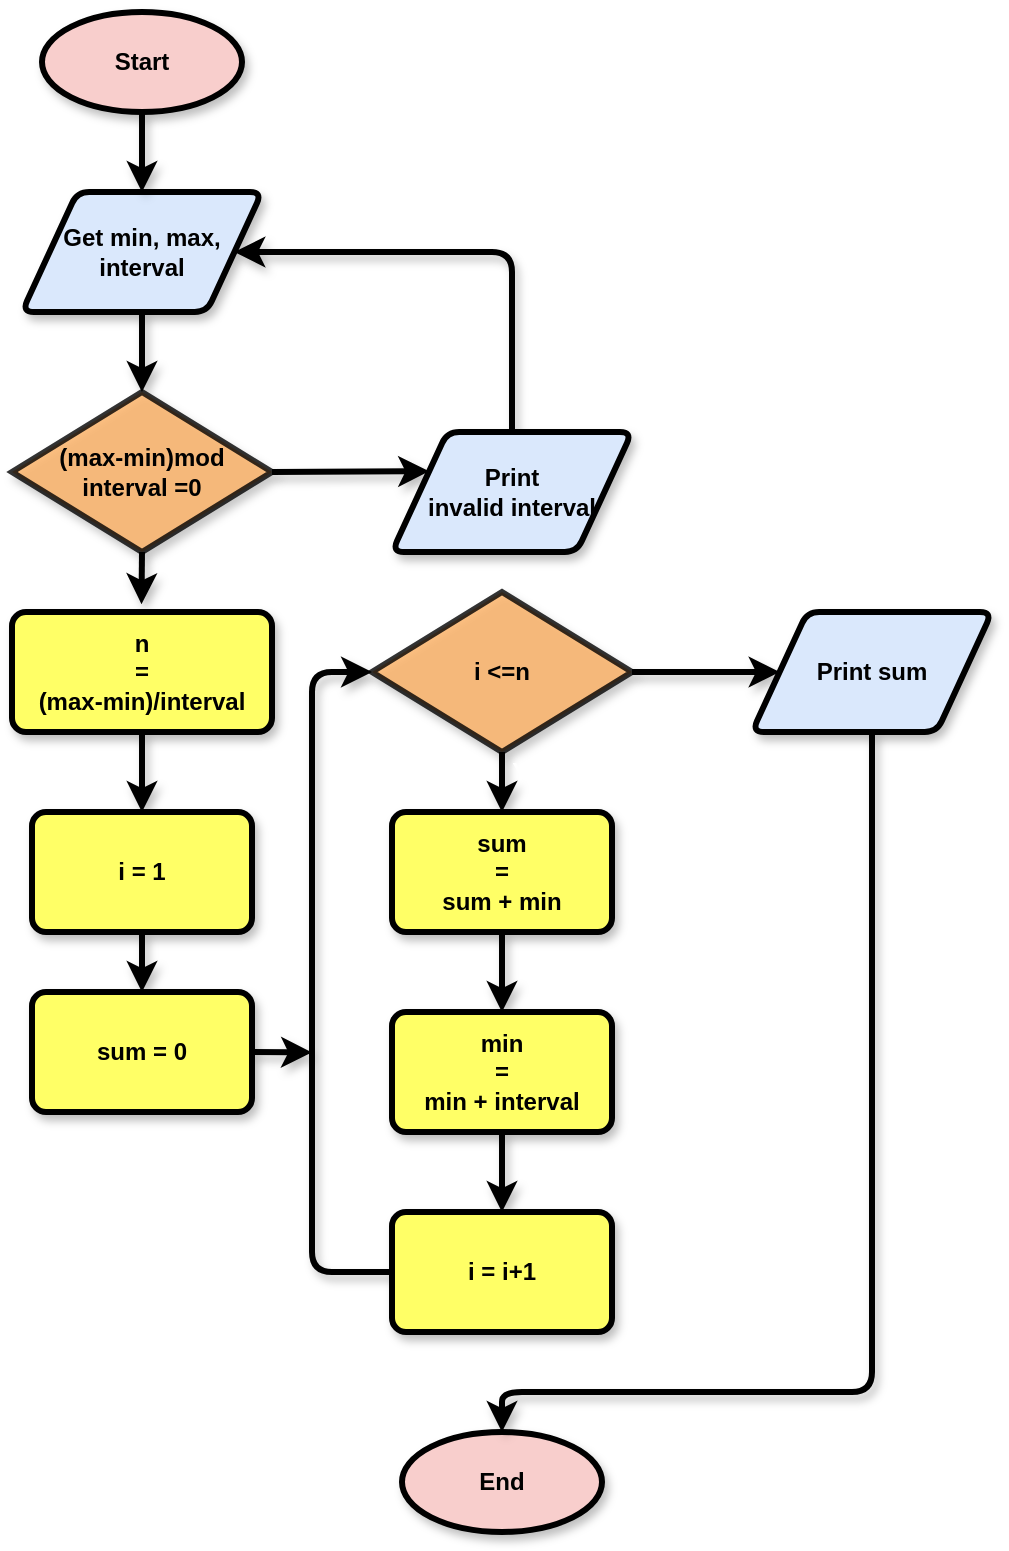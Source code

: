 <mxfile>
    <diagram id="k0XFcWVcdZOPJaCKtQJS" name="Page-1">
        <mxGraphModel dx="1118" dy="790" grid="1" gridSize="10" guides="1" tooltips="1" connect="1" arrows="1" fold="1" page="1" pageScale="1" pageWidth="850" pageHeight="1100" math="0" shadow="0">
            <root>
                <mxCell id="0"/>
                <mxCell id="1" parent="0"/>
                <mxCell id="19" style="edgeStyle=none;html=1;exitX=0.5;exitY=1;exitDx=0;exitDy=0;entryX=0.5;entryY=0;entryDx=0;entryDy=0;entryPerimeter=0;fontStyle=1;shadow=1;strokeWidth=3;strokeColor=#000000;fontColor=#000000;" edge="1" parent="1" source="3" target="4">
                    <mxGeometry relative="1" as="geometry"/>
                </mxCell>
                <mxCell id="3" value="Get min, max,&lt;br&gt;interval" style="shape=parallelogram;html=1;strokeWidth=3;perimeter=parallelogramPerimeter;whiteSpace=wrap;rounded=1;arcSize=12;size=0.23;fontStyle=1;shadow=1;strokeColor=#000000;fillColor=#dae8fc;fontColor=#000000;" vertex="1" parent="1">
                    <mxGeometry x="15" y="130" width="120" height="60" as="geometry"/>
                </mxCell>
                <mxCell id="20" style="edgeStyle=none;html=1;exitX=1;exitY=0.5;exitDx=0;exitDy=0;exitPerimeter=0;entryX=0;entryY=0.25;entryDx=0;entryDy=0;fontStyle=1;shadow=1;strokeWidth=3;strokeColor=#000000;fontColor=#000000;" edge="1" parent="1" source="4" target="9">
                    <mxGeometry relative="1" as="geometry"/>
                </mxCell>
                <mxCell id="23" style="edgeStyle=none;html=1;exitX=0.5;exitY=1;exitDx=0;exitDy=0;exitPerimeter=0;entryX=0.498;entryY=-0.065;entryDx=0;entryDy=0;entryPerimeter=0;fontStyle=1;shadow=1;strokeWidth=3;strokeColor=#000000;fontColor=#000000;" edge="1" parent="1" source="4" target="5">
                    <mxGeometry relative="1" as="geometry"/>
                </mxCell>
                <mxCell id="4" value="(max-min)mod&lt;br&gt;interval =0" style="strokeWidth=3;html=1;shape=mxgraph.flowchart.decision;whiteSpace=wrap;fontStyle=1;shadow=1;strokeColor=#000000;fillColor=#FFB366;fontColor=#000000;opacity=80;" vertex="1" parent="1">
                    <mxGeometry x="10" y="230" width="130" height="80" as="geometry"/>
                </mxCell>
                <mxCell id="24" style="edgeStyle=none;html=1;exitX=0.5;exitY=1;exitDx=0;exitDy=0;entryX=0.5;entryY=0;entryDx=0;entryDy=0;fontStyle=1;shadow=1;strokeWidth=3;strokeColor=#000000;fontColor=#000000;" edge="1" parent="1" source="5" target="7">
                    <mxGeometry relative="1" as="geometry"/>
                </mxCell>
                <mxCell id="5" value="n&lt;br&gt;=&lt;br&gt;(max-min)/interval" style="rounded=1;whiteSpace=wrap;html=1;absoluteArcSize=1;arcSize=14;strokeWidth=3;fontStyle=1;shadow=1;strokeColor=#000000;fillColor=#FFFF66;fontColor=#000000;" vertex="1" parent="1">
                    <mxGeometry x="10" y="340" width="130" height="60" as="geometry"/>
                </mxCell>
                <mxCell id="25" style="edgeStyle=none;html=1;exitX=0.5;exitY=1;exitDx=0;exitDy=0;entryX=0.5;entryY=0;entryDx=0;entryDy=0;fontStyle=1;shadow=1;strokeWidth=3;strokeColor=#000000;fontColor=#000000;" edge="1" parent="1" source="7" target="8">
                    <mxGeometry relative="1" as="geometry"/>
                </mxCell>
                <mxCell id="7" value="i = 1" style="rounded=1;whiteSpace=wrap;html=1;absoluteArcSize=1;arcSize=14;strokeWidth=3;fontStyle=1;shadow=1;strokeColor=#000000;fillColor=#FFFF66;fontColor=#000000;" vertex="1" parent="1">
                    <mxGeometry x="20" y="440" width="110" height="60" as="geometry"/>
                </mxCell>
                <mxCell id="27" style="edgeStyle=none;html=1;exitX=1;exitY=0.5;exitDx=0;exitDy=0;fontStyle=1;shadow=1;strokeWidth=3;strokeColor=#000000;fontColor=#000000;" edge="1" parent="1" source="8">
                    <mxGeometry relative="1" as="geometry">
                        <mxPoint x="160" y="560.241" as="targetPoint"/>
                    </mxGeometry>
                </mxCell>
                <mxCell id="8" value="sum = 0" style="rounded=1;whiteSpace=wrap;html=1;absoluteArcSize=1;arcSize=14;strokeWidth=3;fontStyle=1;shadow=1;strokeColor=#000000;fillColor=#FFFF66;fontColor=#000000;" vertex="1" parent="1">
                    <mxGeometry x="20" y="530" width="110" height="60" as="geometry"/>
                </mxCell>
                <mxCell id="22" style="edgeStyle=none;html=1;exitX=0.5;exitY=0;exitDx=0;exitDy=0;entryX=1;entryY=0.5;entryDx=0;entryDy=0;fontStyle=1;shadow=1;strokeWidth=3;strokeColor=#000000;fontColor=#000000;" edge="1" parent="1" source="9" target="3">
                    <mxGeometry relative="1" as="geometry">
                        <Array as="points">
                            <mxPoint x="260" y="160"/>
                        </Array>
                    </mxGeometry>
                </mxCell>
                <mxCell id="9" value="Print&lt;br&gt;invalid interval" style="shape=parallelogram;html=1;strokeWidth=3;perimeter=parallelogramPerimeter;whiteSpace=wrap;rounded=1;arcSize=12;size=0.23;fontStyle=1;shadow=1;strokeColor=#000000;fillColor=#dae8fc;fontColor=#000000;" vertex="1" parent="1">
                    <mxGeometry x="200" y="250" width="120" height="60" as="geometry"/>
                </mxCell>
                <mxCell id="17" style="edgeStyle=none;html=1;exitX=1;exitY=0.5;exitDx=0;exitDy=0;exitPerimeter=0;entryX=0;entryY=0.5;entryDx=0;entryDy=0;fontStyle=1;shadow=1;strokeWidth=3;strokeColor=#000000;fontColor=#000000;" edge="1" parent="1" source="10" target="16">
                    <mxGeometry relative="1" as="geometry"/>
                </mxCell>
                <mxCell id="32" style="edgeStyle=none;html=1;exitX=0.5;exitY=1;exitDx=0;exitDy=0;exitPerimeter=0;entryX=0.5;entryY=0;entryDx=0;entryDy=0;fontStyle=1;shadow=1;strokeWidth=3;strokeColor=#000000;fontColor=#000000;" edge="1" parent="1" source="10" target="11">
                    <mxGeometry relative="1" as="geometry"/>
                </mxCell>
                <mxCell id="10" value="i &amp;lt;=n" style="strokeWidth=3;html=1;shape=mxgraph.flowchart.decision;whiteSpace=wrap;fontStyle=1;shadow=1;strokeColor=#000000;fillColor=#FFB366;fontColor=#000000;opacity=80;" vertex="1" parent="1">
                    <mxGeometry x="190" y="330" width="130" height="80" as="geometry"/>
                </mxCell>
                <mxCell id="29" style="edgeStyle=none;html=1;exitX=0.5;exitY=1;exitDx=0;exitDy=0;entryX=0.5;entryY=0;entryDx=0;entryDy=0;fontStyle=1;shadow=1;strokeWidth=3;strokeColor=#000000;fontColor=#000000;" edge="1" parent="1" source="11" target="12">
                    <mxGeometry relative="1" as="geometry"/>
                </mxCell>
                <mxCell id="11" value="sum&lt;br&gt;=&lt;br&gt;sum + min" style="rounded=1;whiteSpace=wrap;html=1;absoluteArcSize=1;arcSize=14;strokeWidth=3;fontStyle=1;shadow=1;strokeColor=#000000;fillColor=#FFFF66;fontColor=#000000;" vertex="1" parent="1">
                    <mxGeometry x="200" y="440" width="110" height="60" as="geometry"/>
                </mxCell>
                <mxCell id="30" style="edgeStyle=none;html=1;exitX=0.5;exitY=1;exitDx=0;exitDy=0;entryX=0.5;entryY=0;entryDx=0;entryDy=0;fontStyle=1;shadow=1;strokeWidth=3;strokeColor=#000000;fontColor=#000000;" edge="1" parent="1" source="12" target="13">
                    <mxGeometry relative="1" as="geometry"/>
                </mxCell>
                <mxCell id="12" value="min&lt;br&gt;=&lt;br&gt;min + interval" style="rounded=1;whiteSpace=wrap;html=1;absoluteArcSize=1;arcSize=14;strokeWidth=3;fontStyle=1;shadow=1;strokeColor=#000000;fillColor=#FFFF66;fontColor=#000000;" vertex="1" parent="1">
                    <mxGeometry x="200" y="540" width="110" height="60" as="geometry"/>
                </mxCell>
                <mxCell id="26" style="edgeStyle=none;html=1;exitX=0;exitY=0.5;exitDx=0;exitDy=0;entryX=0;entryY=0.5;entryDx=0;entryDy=0;entryPerimeter=0;fontStyle=1;shadow=1;strokeWidth=3;strokeColor=#000000;fontColor=#000000;" edge="1" parent="1" source="13" target="10">
                    <mxGeometry relative="1" as="geometry">
                        <Array as="points">
                            <mxPoint x="160" y="670"/>
                            <mxPoint x="160" y="370"/>
                        </Array>
                    </mxGeometry>
                </mxCell>
                <mxCell id="13" value="i = i+1" style="rounded=1;whiteSpace=wrap;html=1;absoluteArcSize=1;arcSize=14;strokeWidth=3;fontStyle=1;shadow=1;strokeColor=#000000;fillColor=#FFFF66;fontColor=#000000;" vertex="1" parent="1">
                    <mxGeometry x="200" y="640" width="110" height="60" as="geometry"/>
                </mxCell>
                <mxCell id="18" style="edgeStyle=none;html=1;exitX=0.5;exitY=1;exitDx=0;exitDy=0;exitPerimeter=0;entryX=0.5;entryY=0;entryDx=0;entryDy=0;fontStyle=1;shadow=1;strokeWidth=3;strokeColor=#000000;fontColor=#000000;" edge="1" parent="1" source="14" target="3">
                    <mxGeometry relative="1" as="geometry"/>
                </mxCell>
                <mxCell id="14" value="Start" style="strokeWidth=3;html=1;shape=mxgraph.flowchart.start_1;whiteSpace=wrap;fontStyle=1;shadow=1;strokeColor=#000000;fillColor=#f8cecc;fontColor=#000000;" vertex="1" parent="1">
                    <mxGeometry x="25" y="40" width="100" height="50" as="geometry"/>
                </mxCell>
                <mxCell id="15" value="End" style="strokeWidth=3;html=1;shape=mxgraph.flowchart.start_1;whiteSpace=wrap;fontStyle=1;shadow=1;fillColor=#f8cecc;strokeColor=#000000;fontColor=#000000;" vertex="1" parent="1">
                    <mxGeometry x="205" y="750" width="100" height="50" as="geometry"/>
                </mxCell>
                <mxCell id="31" style="edgeStyle=none;html=1;exitX=0.5;exitY=1;exitDx=0;exitDy=0;entryX=0.5;entryY=0;entryDx=0;entryDy=0;entryPerimeter=0;fontStyle=1;shadow=1;strokeWidth=3;strokeColor=#000000;fontColor=#000000;" edge="1" parent="1" source="16" target="15">
                    <mxGeometry relative="1" as="geometry">
                        <Array as="points">
                            <mxPoint x="440" y="730"/>
                            <mxPoint x="255" y="730"/>
                        </Array>
                    </mxGeometry>
                </mxCell>
                <mxCell id="16" value="Print sum" style="shape=parallelogram;html=1;strokeWidth=3;perimeter=parallelogramPerimeter;whiteSpace=wrap;rounded=1;arcSize=12;size=0.23;fontStyle=1;shadow=1;strokeColor=#000000;fillColor=#dae8fc;fontColor=#000000;" vertex="1" parent="1">
                    <mxGeometry x="380" y="340" width="120" height="60" as="geometry"/>
                </mxCell>
                <mxCell id="33" value="No" style="text;html=1;resizable=0;autosize=1;align=center;verticalAlign=middle;points=[];fillColor=none;strokeColor=none;rounded=0;fontStyle=1;shadow=1;strokeWidth=3;fontColor=#FFFFFF;" vertex="1" parent="1">
                    <mxGeometry x="340" y="350" width="30" height="20" as="geometry"/>
                </mxCell>
                <mxCell id="34" value="Yes" style="text;html=1;resizable=0;autosize=1;align=center;verticalAlign=middle;points=[];fillColor=none;strokeColor=none;rounded=0;fontStyle=1;shadow=1;strokeWidth=3;fontColor=#FFFFFF;" vertex="1" parent="1">
                    <mxGeometry x="250" y="410" width="40" height="20" as="geometry"/>
                </mxCell>
                <mxCell id="35" value="No" style="text;html=1;resizable=0;autosize=1;align=center;verticalAlign=middle;points=[];fillColor=none;strokeColor=none;rounded=0;fontStyle=1;shadow=1;strokeWidth=3;fontColor=#FFFFFF;" vertex="1" parent="1">
                    <mxGeometry x="150" y="250" width="30" height="20" as="geometry"/>
                </mxCell>
                <mxCell id="36" value="Yes" style="text;html=1;resizable=0;autosize=1;align=center;verticalAlign=middle;points=[];fillColor=none;strokeColor=none;rounded=0;fontStyle=1;shadow=1;strokeWidth=3;fontColor=#FFFFFF;" vertex="1" parent="1">
                    <mxGeometry x="80" y="310" width="40" height="20" as="geometry"/>
                </mxCell>
            </root>
        </mxGraphModel>
    </diagram>
</mxfile>